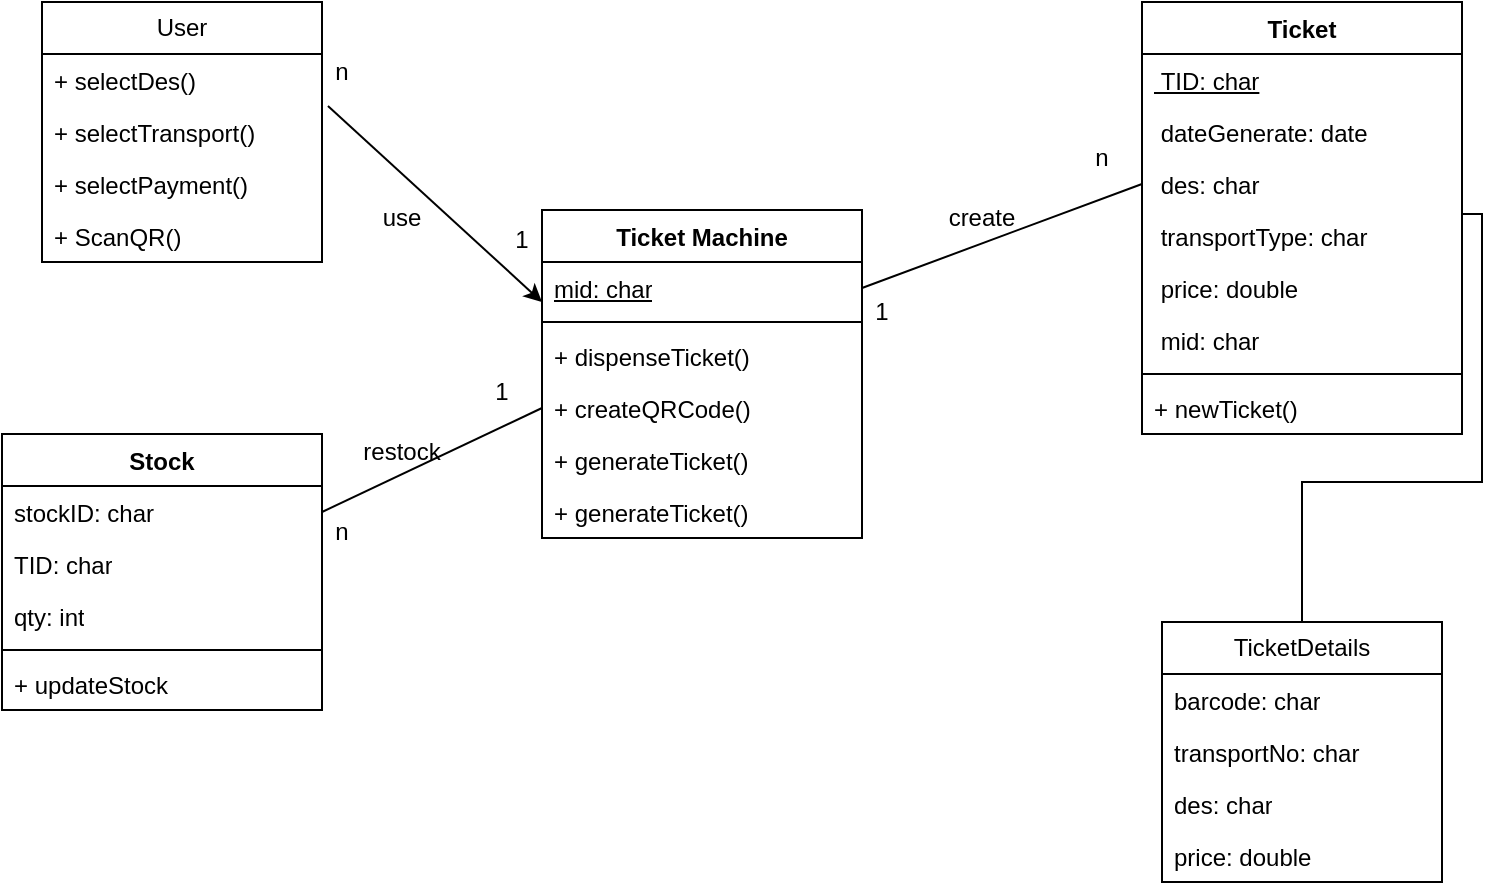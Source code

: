 <mxfile version="21.0.6" type="device"><diagram id="C5RBs43oDa-KdzZeNtuy" name="Page-1"><mxGraphModel dx="884" dy="560" grid="1" gridSize="10" guides="1" tooltips="1" connect="1" arrows="1" fold="1" page="1" pageScale="1" pageWidth="827" pageHeight="1169" math="0" shadow="0"><root><mxCell id="WIyWlLk6GJQsqaUBKTNV-0"/><mxCell id="WIyWlLk6GJQsqaUBKTNV-1" parent="WIyWlLk6GJQsqaUBKTNV-0"/><mxCell id="n0oHYmakz-AHOF5b8t-R-4" value="User" style="swimlane;fontStyle=0;childLayout=stackLayout;horizontal=1;startSize=26;fillColor=none;horizontalStack=0;resizeParent=1;resizeParentMax=0;resizeLast=0;collapsible=1;marginBottom=0;whiteSpace=wrap;html=1;" parent="WIyWlLk6GJQsqaUBKTNV-1" vertex="1"><mxGeometry x="70" y="70" width="140" height="130" as="geometry"/></mxCell><mxCell id="n0oHYmakz-AHOF5b8t-R-5" value="+ selectDes()" style="text;strokeColor=none;fillColor=none;align=left;verticalAlign=top;spacingLeft=4;spacingRight=4;overflow=hidden;rotatable=0;points=[[0,0.5],[1,0.5]];portConstraint=eastwest;whiteSpace=wrap;html=1;" parent="n0oHYmakz-AHOF5b8t-R-4" vertex="1"><mxGeometry y="26" width="140" height="26" as="geometry"/></mxCell><mxCell id="xEyZya43hjPnFV1_sWPX-0" value="+ selectTransport()" style="text;strokeColor=none;fillColor=none;align=left;verticalAlign=top;spacingLeft=4;spacingRight=4;overflow=hidden;rotatable=0;points=[[0,0.5],[1,0.5]];portConstraint=eastwest;whiteSpace=wrap;html=1;" vertex="1" parent="n0oHYmakz-AHOF5b8t-R-4"><mxGeometry y="52" width="140" height="26" as="geometry"/></mxCell><mxCell id="n0oHYmakz-AHOF5b8t-R-6" value="+ selectPayment()" style="text;strokeColor=none;fillColor=none;align=left;verticalAlign=top;spacingLeft=4;spacingRight=4;overflow=hidden;rotatable=0;points=[[0,0.5],[1,0.5]];portConstraint=eastwest;whiteSpace=wrap;html=1;" parent="n0oHYmakz-AHOF5b8t-R-4" vertex="1"><mxGeometry y="78" width="140" height="26" as="geometry"/></mxCell><mxCell id="n0oHYmakz-AHOF5b8t-R-7" value="+ ScanQR()" style="text;strokeColor=none;fillColor=none;align=left;verticalAlign=top;spacingLeft=4;spacingRight=4;overflow=hidden;rotatable=0;points=[[0,0.5],[1,0.5]];portConstraint=eastwest;whiteSpace=wrap;html=1;" parent="n0oHYmakz-AHOF5b8t-R-4" vertex="1"><mxGeometry y="104" width="140" height="26" as="geometry"/></mxCell><mxCell id="n0oHYmakz-AHOF5b8t-R-8" value="Ticket Machine" style="swimlane;fontStyle=1;align=center;verticalAlign=top;childLayout=stackLayout;horizontal=1;startSize=26;horizontalStack=0;resizeParent=1;resizeParentMax=0;resizeLast=0;collapsible=1;marginBottom=0;whiteSpace=wrap;html=1;" parent="WIyWlLk6GJQsqaUBKTNV-1" vertex="1"><mxGeometry x="320" y="174" width="160" height="164" as="geometry"/></mxCell><mxCell id="n0oHYmakz-AHOF5b8t-R-9" value="&lt;u&gt;mid: char&lt;/u&gt;" style="text;strokeColor=none;fillColor=none;align=left;verticalAlign=top;spacingLeft=4;spacingRight=4;overflow=hidden;rotatable=0;points=[[0,0.5],[1,0.5]];portConstraint=eastwest;whiteSpace=wrap;html=1;" parent="n0oHYmakz-AHOF5b8t-R-8" vertex="1"><mxGeometry y="26" width="160" height="26" as="geometry"/></mxCell><mxCell id="n0oHYmakz-AHOF5b8t-R-10" value="" style="line;strokeWidth=1;fillColor=none;align=left;verticalAlign=middle;spacingTop=-1;spacingLeft=3;spacingRight=3;rotatable=0;labelPosition=right;points=[];portConstraint=eastwest;strokeColor=inherit;" parent="n0oHYmakz-AHOF5b8t-R-8" vertex="1"><mxGeometry y="52" width="160" height="8" as="geometry"/></mxCell><mxCell id="n0oHYmakz-AHOF5b8t-R-11" value="+ dispenseTicket()" style="text;strokeColor=none;fillColor=none;align=left;verticalAlign=top;spacingLeft=4;spacingRight=4;overflow=hidden;rotatable=0;points=[[0,0.5],[1,0.5]];portConstraint=eastwest;whiteSpace=wrap;html=1;" parent="n0oHYmakz-AHOF5b8t-R-8" vertex="1"><mxGeometry y="60" width="160" height="26" as="geometry"/></mxCell><mxCell id="n0oHYmakz-AHOF5b8t-R-13" value="+ createQRCode()" style="text;strokeColor=none;fillColor=none;align=left;verticalAlign=top;spacingLeft=4;spacingRight=4;overflow=hidden;rotatable=0;points=[[0,0.5],[1,0.5]];portConstraint=eastwest;whiteSpace=wrap;html=1;" parent="n0oHYmakz-AHOF5b8t-R-8" vertex="1"><mxGeometry y="86" width="160" height="26" as="geometry"/></mxCell><mxCell id="n0oHYmakz-AHOF5b8t-R-14" value="+ generateTicket()&lt;br&gt;" style="text;strokeColor=none;fillColor=none;align=left;verticalAlign=top;spacingLeft=4;spacingRight=4;overflow=hidden;rotatable=0;points=[[0,0.5],[1,0.5]];portConstraint=eastwest;whiteSpace=wrap;html=1;" parent="n0oHYmakz-AHOF5b8t-R-8" vertex="1"><mxGeometry y="112" width="160" height="26" as="geometry"/></mxCell><mxCell id="n0oHYmakz-AHOF5b8t-R-38" value="+ generateTicket()&lt;br&gt;" style="text;strokeColor=none;fillColor=none;align=left;verticalAlign=top;spacingLeft=4;spacingRight=4;overflow=hidden;rotatable=0;points=[[0,0.5],[1,0.5]];portConstraint=eastwest;whiteSpace=wrap;html=1;" parent="n0oHYmakz-AHOF5b8t-R-8" vertex="1"><mxGeometry y="138" width="160" height="26" as="geometry"/></mxCell><mxCell id="n0oHYmakz-AHOF5b8t-R-16" value="Ticket" style="swimlane;fontStyle=1;align=center;verticalAlign=top;childLayout=stackLayout;horizontal=1;startSize=26;horizontalStack=0;resizeParent=1;resizeParentMax=0;resizeLast=0;collapsible=1;marginBottom=0;whiteSpace=wrap;html=1;" parent="WIyWlLk6GJQsqaUBKTNV-1" vertex="1"><mxGeometry x="620" y="70" width="160" height="216" as="geometry"/></mxCell><mxCell id="n0oHYmakz-AHOF5b8t-R-17" value="&lt;u&gt;&amp;nbsp;TID: char&lt;/u&gt;" style="text;strokeColor=none;fillColor=none;align=left;verticalAlign=top;spacingLeft=4;spacingRight=4;overflow=hidden;rotatable=0;points=[[0,0.5],[1,0.5]];portConstraint=eastwest;whiteSpace=wrap;html=1;" parent="n0oHYmakz-AHOF5b8t-R-16" vertex="1"><mxGeometry y="26" width="160" height="26" as="geometry"/></mxCell><mxCell id="n0oHYmakz-AHOF5b8t-R-20" value="&amp;nbsp;dateGenerate: date" style="text;strokeColor=none;fillColor=none;align=left;verticalAlign=top;spacingLeft=4;spacingRight=4;overflow=hidden;rotatable=0;points=[[0,0.5],[1,0.5]];portConstraint=eastwest;whiteSpace=wrap;html=1;" parent="n0oHYmakz-AHOF5b8t-R-16" vertex="1"><mxGeometry y="52" width="160" height="26" as="geometry"/></mxCell><mxCell id="n0oHYmakz-AHOF5b8t-R-21" value="&amp;nbsp;des: char" style="text;strokeColor=none;fillColor=none;align=left;verticalAlign=top;spacingLeft=4;spacingRight=4;overflow=hidden;rotatable=0;points=[[0,0.5],[1,0.5]];portConstraint=eastwest;whiteSpace=wrap;html=1;" parent="n0oHYmakz-AHOF5b8t-R-16" vertex="1"><mxGeometry y="78" width="160" height="26" as="geometry"/></mxCell><mxCell id="xEyZya43hjPnFV1_sWPX-1" value="&amp;nbsp;transportType: char" style="text;strokeColor=none;fillColor=none;align=left;verticalAlign=top;spacingLeft=4;spacingRight=4;overflow=hidden;rotatable=0;points=[[0,0.5],[1,0.5]];portConstraint=eastwest;whiteSpace=wrap;html=1;" vertex="1" parent="n0oHYmakz-AHOF5b8t-R-16"><mxGeometry y="104" width="160" height="26" as="geometry"/></mxCell><mxCell id="n0oHYmakz-AHOF5b8t-R-29" value="&amp;nbsp;price: double" style="text;strokeColor=none;fillColor=none;align=left;verticalAlign=top;spacingLeft=4;spacingRight=4;overflow=hidden;rotatable=0;points=[[0,0.5],[1,0.5]];portConstraint=eastwest;whiteSpace=wrap;html=1;" parent="n0oHYmakz-AHOF5b8t-R-16" vertex="1"><mxGeometry y="130" width="160" height="26" as="geometry"/></mxCell><mxCell id="n0oHYmakz-AHOF5b8t-R-34" value="&amp;nbsp;mid: char" style="text;strokeColor=none;fillColor=none;align=left;verticalAlign=top;spacingLeft=4;spacingRight=4;overflow=hidden;rotatable=0;points=[[0,0.5],[1,0.5]];portConstraint=eastwest;whiteSpace=wrap;html=1;" parent="n0oHYmakz-AHOF5b8t-R-16" vertex="1"><mxGeometry y="156" width="160" height="26" as="geometry"/></mxCell><mxCell id="n0oHYmakz-AHOF5b8t-R-18" value="" style="line;strokeWidth=1;fillColor=none;align=left;verticalAlign=middle;spacingTop=-1;spacingLeft=3;spacingRight=3;rotatable=0;labelPosition=right;points=[];portConstraint=eastwest;strokeColor=inherit;" parent="n0oHYmakz-AHOF5b8t-R-16" vertex="1"><mxGeometry y="182" width="160" height="8" as="geometry"/></mxCell><mxCell id="n0oHYmakz-AHOF5b8t-R-19" value="+ newTicket()" style="text;strokeColor=none;fillColor=none;align=left;verticalAlign=top;spacingLeft=4;spacingRight=4;overflow=hidden;rotatable=0;points=[[0,0.5],[1,0.5]];portConstraint=eastwest;whiteSpace=wrap;html=1;" parent="n0oHYmakz-AHOF5b8t-R-16" vertex="1"><mxGeometry y="190" width="160" height="26" as="geometry"/></mxCell><mxCell id="n0oHYmakz-AHOF5b8t-R-35" value="" style="endArrow=classic;html=1;rounded=0;exitX=0.383;exitY=1.067;exitDx=0;exitDy=0;endFill=1;exitPerimeter=0;entryX=0;entryY=0.769;entryDx=0;entryDy=0;entryPerimeter=0;" parent="WIyWlLk6GJQsqaUBKTNV-1" source="n0oHYmakz-AHOF5b8t-R-57" target="n0oHYmakz-AHOF5b8t-R-9" edge="1"><mxGeometry width="50" height="50" relative="1" as="geometry"><mxPoint x="380" y="320" as="sourcePoint"/><mxPoint x="320" y="110" as="targetPoint"/></mxGeometry></mxCell><mxCell id="n0oHYmakz-AHOF5b8t-R-36" value="" style="endArrow=none;html=1;rounded=0;exitX=0;exitY=0.5;exitDx=0;exitDy=0;entryX=1;entryY=0.5;entryDx=0;entryDy=0;" parent="WIyWlLk6GJQsqaUBKTNV-1" source="n0oHYmakz-AHOF5b8t-R-21" target="n0oHYmakz-AHOF5b8t-R-9" edge="1"><mxGeometry width="50" height="50" relative="1" as="geometry"><mxPoint x="380" y="320" as="sourcePoint"/><mxPoint x="430" y="270" as="targetPoint"/></mxGeometry></mxCell><mxCell id="n0oHYmakz-AHOF5b8t-R-42" value="Stock" style="swimlane;fontStyle=1;align=center;verticalAlign=top;childLayout=stackLayout;horizontal=1;startSize=26;horizontalStack=0;resizeParent=1;resizeParentMax=0;resizeLast=0;collapsible=1;marginBottom=0;whiteSpace=wrap;html=1;" parent="WIyWlLk6GJQsqaUBKTNV-1" vertex="1"><mxGeometry x="50" y="286" width="160" height="138" as="geometry"/></mxCell><mxCell id="n0oHYmakz-AHOF5b8t-R-43" value="stockID: char" style="text;strokeColor=none;fillColor=none;align=left;verticalAlign=top;spacingLeft=4;spacingRight=4;overflow=hidden;rotatable=0;points=[[0,0.5],[1,0.5]];portConstraint=eastwest;whiteSpace=wrap;html=1;" parent="n0oHYmakz-AHOF5b8t-R-42" vertex="1"><mxGeometry y="26" width="160" height="26" as="geometry"/></mxCell><mxCell id="n0oHYmakz-AHOF5b8t-R-46" value="TID: char" style="text;strokeColor=none;fillColor=none;align=left;verticalAlign=top;spacingLeft=4;spacingRight=4;overflow=hidden;rotatable=0;points=[[0,0.5],[1,0.5]];portConstraint=eastwest;whiteSpace=wrap;html=1;" parent="n0oHYmakz-AHOF5b8t-R-42" vertex="1"><mxGeometry y="52" width="160" height="26" as="geometry"/></mxCell><mxCell id="n0oHYmakz-AHOF5b8t-R-47" value="qty: int" style="text;strokeColor=none;fillColor=none;align=left;verticalAlign=top;spacingLeft=4;spacingRight=4;overflow=hidden;rotatable=0;points=[[0,0.5],[1,0.5]];portConstraint=eastwest;whiteSpace=wrap;html=1;" parent="n0oHYmakz-AHOF5b8t-R-42" vertex="1"><mxGeometry y="78" width="160" height="26" as="geometry"/></mxCell><mxCell id="n0oHYmakz-AHOF5b8t-R-44" value="" style="line;strokeWidth=1;fillColor=none;align=left;verticalAlign=middle;spacingTop=-1;spacingLeft=3;spacingRight=3;rotatable=0;labelPosition=right;points=[];portConstraint=eastwest;strokeColor=inherit;" parent="n0oHYmakz-AHOF5b8t-R-42" vertex="1"><mxGeometry y="104" width="160" height="8" as="geometry"/></mxCell><mxCell id="n0oHYmakz-AHOF5b8t-R-45" value="+ updateStock" style="text;strokeColor=none;fillColor=none;align=left;verticalAlign=top;spacingLeft=4;spacingRight=4;overflow=hidden;rotatable=0;points=[[0,0.5],[1,0.5]];portConstraint=eastwest;whiteSpace=wrap;html=1;" parent="n0oHYmakz-AHOF5b8t-R-42" vertex="1"><mxGeometry y="112" width="160" height="26" as="geometry"/></mxCell><mxCell id="n0oHYmakz-AHOF5b8t-R-49" value="use" style="text;html=1;strokeColor=none;fillColor=none;align=center;verticalAlign=middle;whiteSpace=wrap;rounded=0;" parent="WIyWlLk6GJQsqaUBKTNV-1" vertex="1"><mxGeometry x="220" y="163" width="60" height="30" as="geometry"/></mxCell><mxCell id="n0oHYmakz-AHOF5b8t-R-50" value="create" style="text;html=1;strokeColor=none;fillColor=none;align=center;verticalAlign=middle;whiteSpace=wrap;rounded=0;" parent="WIyWlLk6GJQsqaUBKTNV-1" vertex="1"><mxGeometry x="510" y="163" width="60" height="30" as="geometry"/></mxCell><mxCell id="n0oHYmakz-AHOF5b8t-R-52" value="" style="endArrow=none;html=1;rounded=0;exitX=1;exitY=0.5;exitDx=0;exitDy=0;entryX=0;entryY=0.5;entryDx=0;entryDy=0;" parent="WIyWlLk6GJQsqaUBKTNV-1" source="n0oHYmakz-AHOF5b8t-R-43" target="n0oHYmakz-AHOF5b8t-R-13" edge="1"><mxGeometry width="50" height="50" relative="1" as="geometry"><mxPoint x="460" y="350" as="sourcePoint"/><mxPoint x="510" y="300" as="targetPoint"/></mxGeometry></mxCell><mxCell id="n0oHYmakz-AHOF5b8t-R-53" value="restock" style="text;html=1;strokeColor=none;fillColor=none;align=center;verticalAlign=middle;whiteSpace=wrap;rounded=0;" parent="WIyWlLk6GJQsqaUBKTNV-1" vertex="1"><mxGeometry x="220" y="280" width="60" height="30" as="geometry"/></mxCell><mxCell id="n0oHYmakz-AHOF5b8t-R-54" value="1" style="text;html=1;strokeColor=none;fillColor=none;align=center;verticalAlign=middle;whiteSpace=wrap;rounded=0;" parent="WIyWlLk6GJQsqaUBKTNV-1" vertex="1"><mxGeometry x="460" y="210" width="60" height="30" as="geometry"/></mxCell><mxCell id="n0oHYmakz-AHOF5b8t-R-55" value="n" style="text;html=1;strokeColor=none;fillColor=none;align=center;verticalAlign=middle;whiteSpace=wrap;rounded=0;" parent="WIyWlLk6GJQsqaUBKTNV-1" vertex="1"><mxGeometry x="570" y="133" width="60" height="30" as="geometry"/></mxCell><mxCell id="n0oHYmakz-AHOF5b8t-R-56" value="1" style="text;html=1;strokeColor=none;fillColor=none;align=center;verticalAlign=middle;whiteSpace=wrap;rounded=0;" parent="WIyWlLk6GJQsqaUBKTNV-1" vertex="1"><mxGeometry x="280" y="174" width="60" height="30" as="geometry"/></mxCell><mxCell id="n0oHYmakz-AHOF5b8t-R-57" value="n" style="text;html=1;strokeColor=none;fillColor=none;align=center;verticalAlign=middle;whiteSpace=wrap;rounded=0;" parent="WIyWlLk6GJQsqaUBKTNV-1" vertex="1"><mxGeometry x="190" y="90" width="60" height="30" as="geometry"/></mxCell><mxCell id="xEyZya43hjPnFV1_sWPX-3" value="TicketDetails" style="swimlane;fontStyle=0;childLayout=stackLayout;horizontal=1;startSize=26;fillColor=none;horizontalStack=0;resizeParent=1;resizeParentMax=0;resizeLast=0;collapsible=1;marginBottom=0;whiteSpace=wrap;html=1;" vertex="1" parent="WIyWlLk6GJQsqaUBKTNV-1"><mxGeometry x="630" y="380" width="140" height="130" as="geometry"/></mxCell><mxCell id="xEyZya43hjPnFV1_sWPX-4" value="barcode: char" style="text;strokeColor=none;fillColor=none;align=left;verticalAlign=top;spacingLeft=4;spacingRight=4;overflow=hidden;rotatable=0;points=[[0,0.5],[1,0.5]];portConstraint=eastwest;whiteSpace=wrap;html=1;" vertex="1" parent="xEyZya43hjPnFV1_sWPX-3"><mxGeometry y="26" width="140" height="26" as="geometry"/></mxCell><mxCell id="xEyZya43hjPnFV1_sWPX-5" value="transportNo: char" style="text;strokeColor=none;fillColor=none;align=left;verticalAlign=top;spacingLeft=4;spacingRight=4;overflow=hidden;rotatable=0;points=[[0,0.5],[1,0.5]];portConstraint=eastwest;whiteSpace=wrap;html=1;" vertex="1" parent="xEyZya43hjPnFV1_sWPX-3"><mxGeometry y="52" width="140" height="26" as="geometry"/></mxCell><mxCell id="xEyZya43hjPnFV1_sWPX-6" value="des: char" style="text;strokeColor=none;fillColor=none;align=left;verticalAlign=top;spacingLeft=4;spacingRight=4;overflow=hidden;rotatable=0;points=[[0,0.5],[1,0.5]];portConstraint=eastwest;whiteSpace=wrap;html=1;" vertex="1" parent="xEyZya43hjPnFV1_sWPX-3"><mxGeometry y="78" width="140" height="26" as="geometry"/></mxCell><mxCell id="xEyZya43hjPnFV1_sWPX-7" value="price: double" style="text;strokeColor=none;fillColor=none;align=left;verticalAlign=top;spacingLeft=4;spacingRight=4;overflow=hidden;rotatable=0;points=[[0,0.5],[1,0.5]];portConstraint=eastwest;whiteSpace=wrap;html=1;" vertex="1" parent="xEyZya43hjPnFV1_sWPX-3"><mxGeometry y="104" width="140" height="26" as="geometry"/></mxCell><mxCell id="xEyZya43hjPnFV1_sWPX-8" value="" style="endArrow=none;html=1;rounded=0;entryX=0.5;entryY=0;entryDx=0;entryDy=0;exitX=1;exitY=1.077;exitDx=0;exitDy=0;edgeStyle=orthogonalEdgeStyle;exitPerimeter=0;" edge="1" parent="WIyWlLk6GJQsqaUBKTNV-1" source="n0oHYmakz-AHOF5b8t-R-21" target="xEyZya43hjPnFV1_sWPX-3"><mxGeometry width="50" height="50" relative="1" as="geometry"><mxPoint x="700" y="280" as="sourcePoint"/><mxPoint x="580" y="340" as="targetPoint"/><Array as="points"><mxPoint x="790" y="176"/><mxPoint x="790" y="310"/><mxPoint x="700" y="310"/></Array></mxGeometry></mxCell><mxCell id="xEyZya43hjPnFV1_sWPX-9" value="1" style="text;html=1;strokeColor=none;fillColor=none;align=center;verticalAlign=middle;whiteSpace=wrap;rounded=0;" vertex="1" parent="WIyWlLk6GJQsqaUBKTNV-1"><mxGeometry x="270" y="250" width="60" height="30" as="geometry"/></mxCell><mxCell id="xEyZya43hjPnFV1_sWPX-10" value="n" style="text;html=1;strokeColor=none;fillColor=none;align=center;verticalAlign=middle;whiteSpace=wrap;rounded=0;" vertex="1" parent="WIyWlLk6GJQsqaUBKTNV-1"><mxGeometry x="190" y="320" width="60" height="30" as="geometry"/></mxCell></root></mxGraphModel></diagram></mxfile>